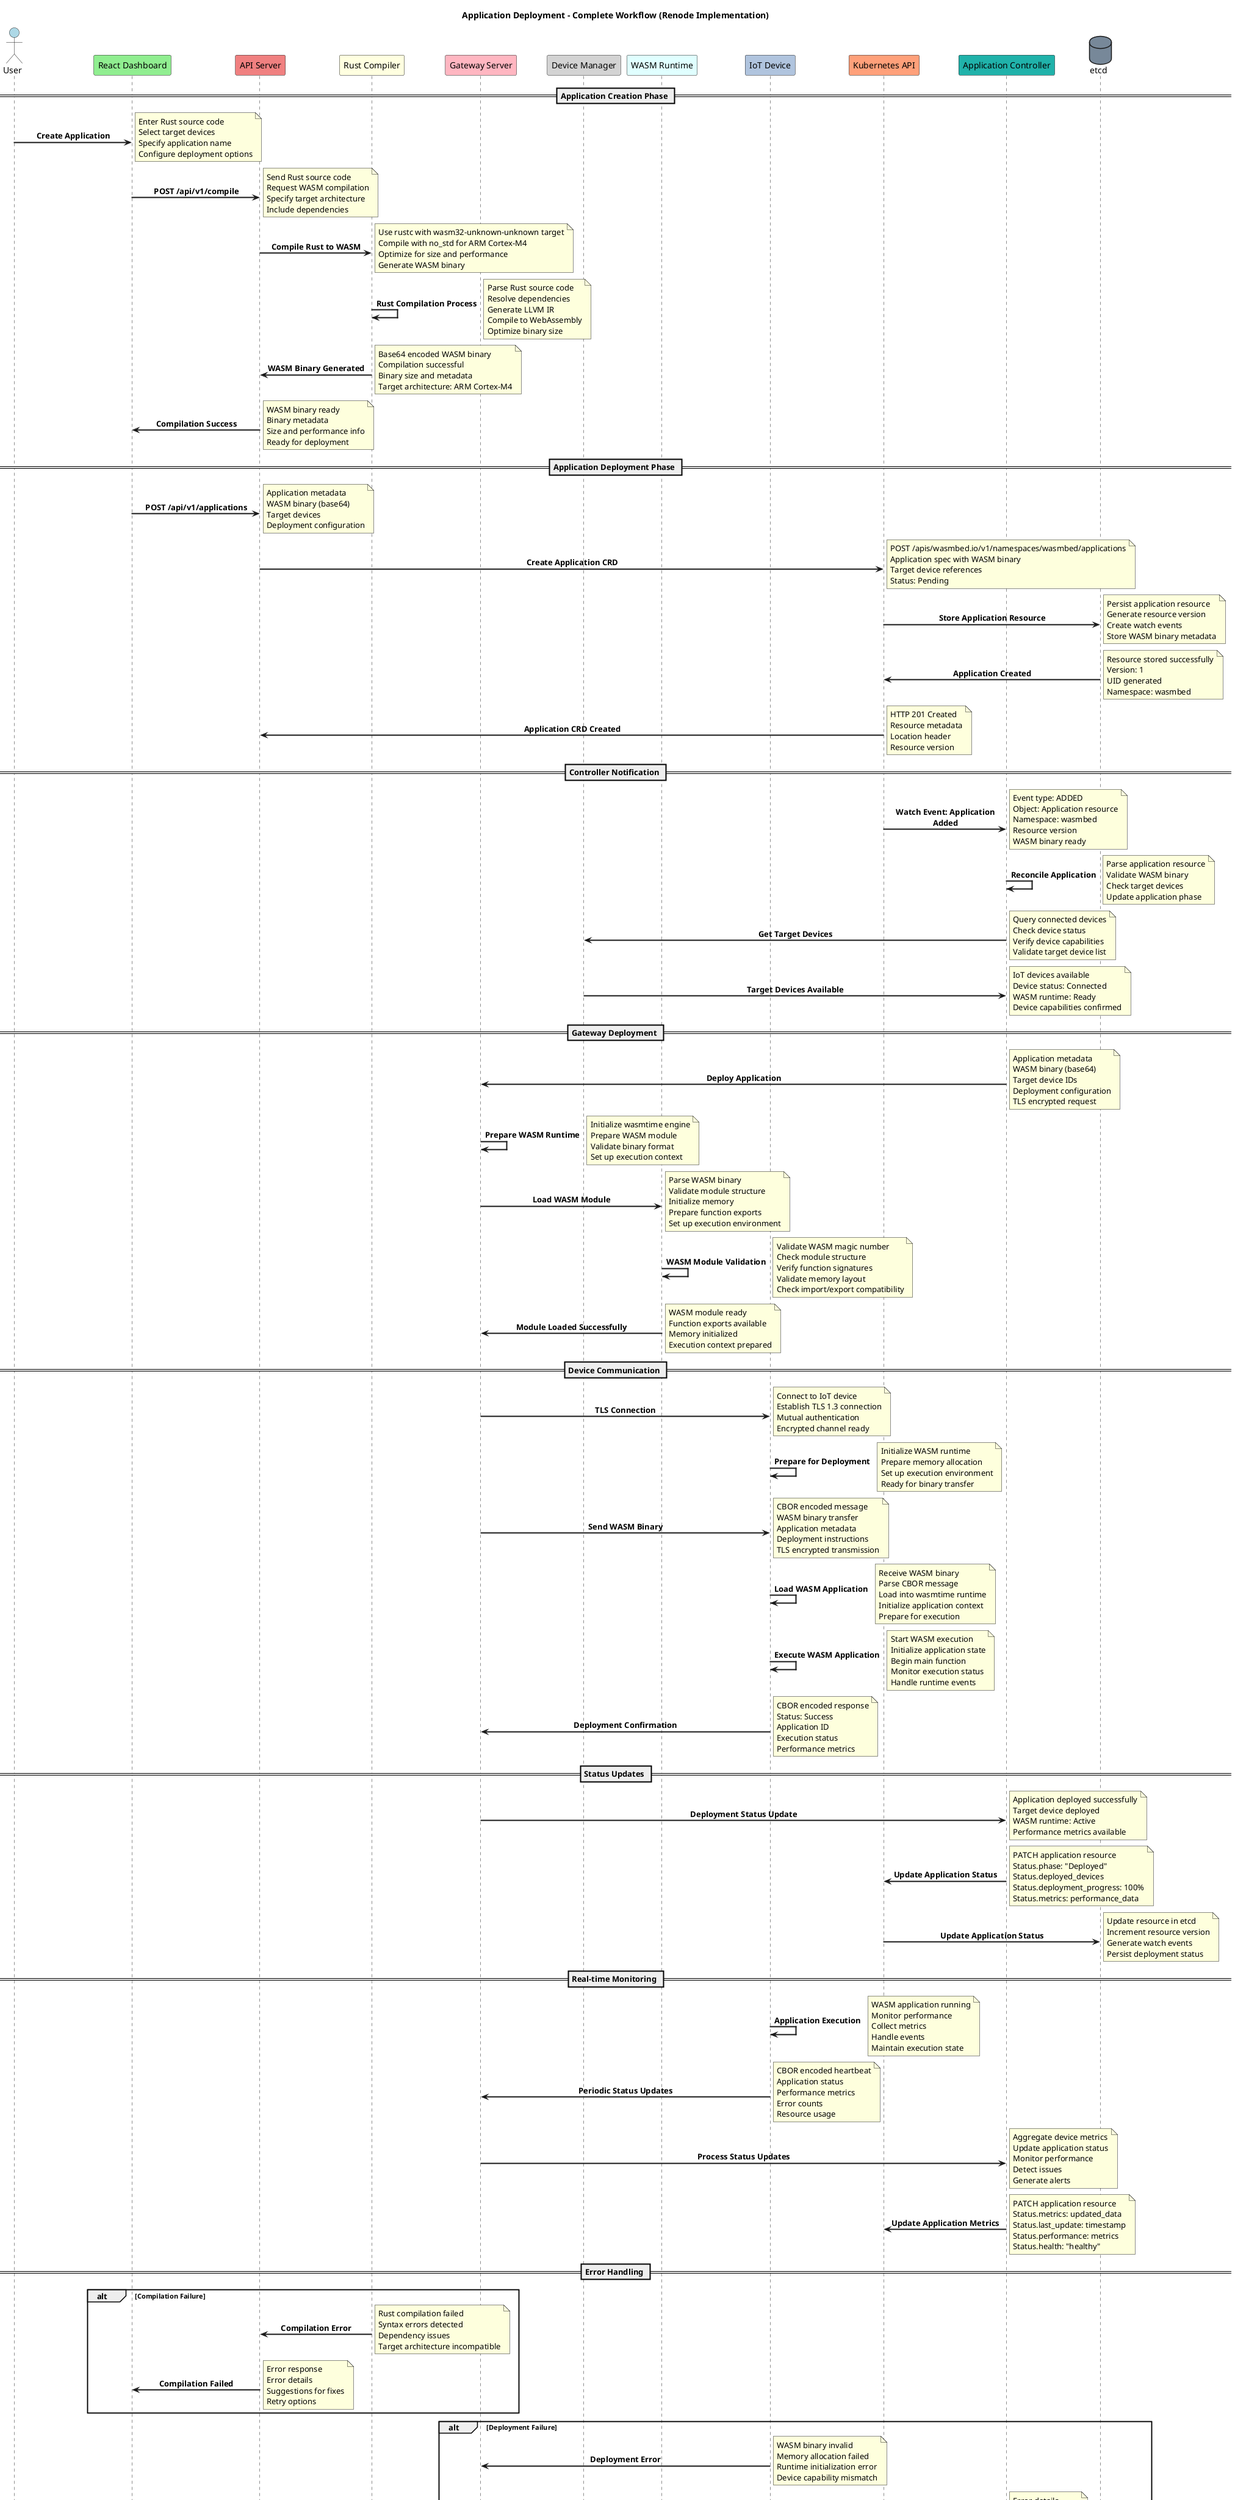 ' SPDX-License-Identifier: CC-BY-4.0
' Copyright © 2025 Wasmbed contributors

@startuml
title Application Deployment - Complete Workflow (Renode Implementation)

skinparam wrapMessageWidth 200
skinparam sequenceMessageAlign center
skinparam sequenceArrowThickness 2
skinparam sequenceLifeLineBackgroundColor #E8F4FD
skinparam sequenceActorBackgroundColor #D4E6F1
skinparam sequenceParticipantBackgroundColor #F8F9FA
skinparam direction top to bottom

actor "User" as USER #LightBlue
participant "React Dashboard" as DASHBOARD #LightGreen
participant "API Server" as API_SERVER #LightCoral
participant "Rust Compiler" as COMPILER #LightYellow
participant "Gateway Server" as GATEWAY #LightPink
participant "Device Manager" as DEVICE_MGR #LightGray
participant "WASM Runtime" as WASM_RT #LightCyan
participant "IoT Device" as DEVICE #LightSteelBlue
participant "Kubernetes API" as K8S_API #LightSalmon
participant "Application Controller" as APP_CTRL #LightSeaGreen
database "etcd" as ETCD #LightSlateGray

== Application Creation Phase ==

USER -> DASHBOARD : **Create Application**
note right : Enter Rust source code\nSelect target devices\nSpecify application name\nConfigure deployment options

DASHBOARD -> API_SERVER : **POST /api/v1/compile**
note right : Send Rust source code\nRequest WASM compilation\nSpecify target architecture\nInclude dependencies

API_SERVER -> COMPILER : **Compile Rust to WASM**
note right : Use rustc with wasm32-unknown-unknown target\nCompile with no_std for ARM Cortex-M4\nOptimize for size and performance\nGenerate WASM binary

COMPILER -> COMPILER : **Rust Compilation Process**
note right : Parse Rust source code\nResolve dependencies\nGenerate LLVM IR\nCompile to WebAssembly\nOptimize binary size

COMPILER -> API_SERVER : **WASM Binary Generated**
note right : Base64 encoded WASM binary\nCompilation successful\nBinary size and metadata\nTarget architecture: ARM Cortex-M4

API_SERVER -> DASHBOARD : **Compilation Success**
note right : WASM binary ready\nBinary metadata\nSize and performance info\nReady for deployment

== Application Deployment Phase ==

DASHBOARD -> API_SERVER : **POST /api/v1/applications**
note right : Application metadata\nWASM binary (base64)\nTarget devices\nDeployment configuration

API_SERVER -> K8S_API : **Create Application CRD**
note right : POST /apis/wasmbed.io/v1/namespaces/wasmbed/applications\nApplication spec with WASM binary\nTarget device references\nStatus: Pending

K8S_API -> ETCD : **Store Application Resource**
note right : Persist application resource\nGenerate resource version\nCreate watch events\nStore WASM binary metadata

ETCD -> K8S_API : **Application Created**
note right : Resource stored successfully\nVersion: 1\nUID generated\nNamespace: wasmbed

K8S_API -> API_SERVER : **Application CRD Created**
note right : HTTP 201 Created\nResource metadata\nLocation header\nResource version

== Controller Notification ==

K8S_API -> APP_CTRL : **Watch Event: Application Added**
note right : Event type: ADDED\nObject: Application resource\nNamespace: wasmbed\nResource version\nWASM binary ready

APP_CTRL -> APP_CTRL : **Reconcile Application**
note right : Parse application resource\nValidate WASM binary\nCheck target devices\nUpdate application phase

APP_CTRL -> DEVICE_MGR : **Get Target Devices**
note right : Query connected devices\nCheck device status\nVerify device capabilities\nValidate target device list

DEVICE_MGR -> APP_CTRL : **Target Devices Available**
note right : IoT devices available\nDevice status: Connected\nWASM runtime: Ready\nDevice capabilities confirmed

== Gateway Deployment ==

APP_CTRL -> GATEWAY : **Deploy Application**
note right : Application metadata\nWASM binary (base64)\nTarget device IDs\nDeployment configuration\nTLS encrypted request

GATEWAY -> GATEWAY : **Prepare WASM Runtime**
note right : Initialize wasmtime engine\nPrepare WASM module\nValidate binary format\nSet up execution context

GATEWAY -> WASM_RT : **Load WASM Module**
note right : Parse WASM binary\nValidate module structure\nInitialize memory\nPrepare function exports\nSet up execution environment

WASM_RT -> WASM_RT : **WASM Module Validation**
note right : Validate WASM magic number\nCheck module structure\nVerify function signatures\nValidate memory layout\nCheck import/export compatibility

WASM_RT -> GATEWAY : **Module Loaded Successfully**
note right : WASM module ready\nFunction exports available\nMemory initialized\nExecution context prepared

== Device Communication ==

GATEWAY -> DEVICE : **TLS Connection**
note right : Connect to IoT device\nEstablish TLS 1.3 connection\nMutual authentication\nEncrypted channel ready

DEVICE -> DEVICE : **Prepare for Deployment**
note right : Initialize WASM runtime\nPrepare memory allocation\nSet up execution environment\nReady for binary transfer

GATEWAY -> DEVICE : **Send WASM Binary**
note right : CBOR encoded message\nWASM binary transfer\nApplication metadata\nDeployment instructions\nTLS encrypted transmission

DEVICE -> DEVICE : **Load WASM Application**
note right : Receive WASM binary\nParse CBOR message\nLoad into wasmtime runtime\nInitialize application context\nPrepare for execution

DEVICE -> DEVICE : **Execute WASM Application**
note right : Start WASM execution\nInitialize application state\nBegin main function\nMonitor execution status\nHandle runtime events

DEVICE -> GATEWAY : **Deployment Confirmation**
note right : CBOR encoded response\nStatus: Success\nApplication ID\nExecution status\nPerformance metrics

== Status Updates ==

GATEWAY -> APP_CTRL : **Deployment Status Update**
note right : Application deployed successfully\nTarget device deployed\nWASM runtime: Active\nPerformance metrics available

APP_CTRL -> K8S_API : **Update Application Status**
note right : PATCH application resource\nStatus.phase: "Deployed"\nStatus.deployed_devices\nStatus.deployment_progress: 100%\nStatus.metrics: performance_data

K8S_API -> ETCD : **Update Application Status**
note right : Update resource in etcd\nIncrement resource version\nGenerate watch events\nPersist deployment status

== Real-time Monitoring ==

DEVICE -> DEVICE : **Application Execution**
note right : WASM application running\nMonitor performance\nCollect metrics\nHandle events\nMaintain execution state

DEVICE -> GATEWAY : **Periodic Status Updates**
note right : CBOR encoded heartbeat\nApplication status\nPerformance metrics\nError counts\nResource usage

GATEWAY -> APP_CTRL : **Process Status Updates**
note right : Aggregate device metrics\nUpdate application status\nMonitor performance\nDetect issues\nGenerate alerts

APP_CTRL -> K8S_API : **Update Application Metrics**
note right : PATCH application resource\nStatus.metrics: updated_data\nStatus.last_update: timestamp\nStatus.performance: metrics\nStatus.health: "healthy"

== Error Handling ==

alt **Compilation Failure**
    COMPILER -> API_SERVER : **Compilation Error**
    note right : Rust compilation failed\nSyntax errors detected\nDependency issues\nTarget architecture incompatible
    
    API_SERVER -> DASHBOARD : **Compilation Failed**
    note right : Error response\nError details\nSuggestions for fixes\nRetry options
end

alt **Deployment Failure**
    DEVICE -> GATEWAY : **Deployment Error**
    note right : WASM binary invalid\nMemory allocation failed\nRuntime initialization error\nDevice capability mismatch
    
    GATEWAY -> APP_CTRL : **Deployment Failed**
    note right : Error details\nDevice status\nFailure reason\nRetry information
    
    APP_CTRL -> K8S_API : **Update Application Status**
    note right : PATCH application resource\nStatus.phase: "Failed"\nStatus.error: error_details\nStatus.retry_count: incremented
end

alt **Runtime Error**
    DEVICE -> GATEWAY : **Runtime Error**
    note right : WASM execution failed\nMemory access violation\nFunction call error\nResource exhaustion
    
    GATEWAY -> APP_CTRL : **Runtime Error Report**
    note right : Error details\nStack trace\nResource usage\nRecovery options
    
    APP_CTRL -> K8S_API : **Update Application Status**
    note right : PATCH application resource\nStatus.phase: "Error"\nStatus.error: runtime_error\nStatus.health: "unhealthy"
end

== Application Management ==

USER -> DASHBOARD : **Monitor Application**
note right : View real-time status\nCheck performance metrics\nMonitor device health\nView execution logs

DASHBOARD -> API_SERVER : **GET /api/v1/applications/{id}**
note right : Request application details\nCurrent status\nPerformance metrics\nDevice information

API_SERVER -> K8S_API : **Get Application Resource**
note right : GET application resource\nCurrent status\nDeployment information\nPerformance data

K8S_API -> API_SERVER : **Application Resource**
note right : Application details\nCurrent status\nMetrics data\nDevice information

API_SERVER -> DASHBOARD : **Application Status**
note right : Real-time status\nPerformance metrics\nDevice health\nExecution information

DASHBOARD -> USER : **Display Application Status**
note right : Real-time dashboard\nPerformance graphs\nDevice status\nExecution logs\nHealth indicators

@enduml